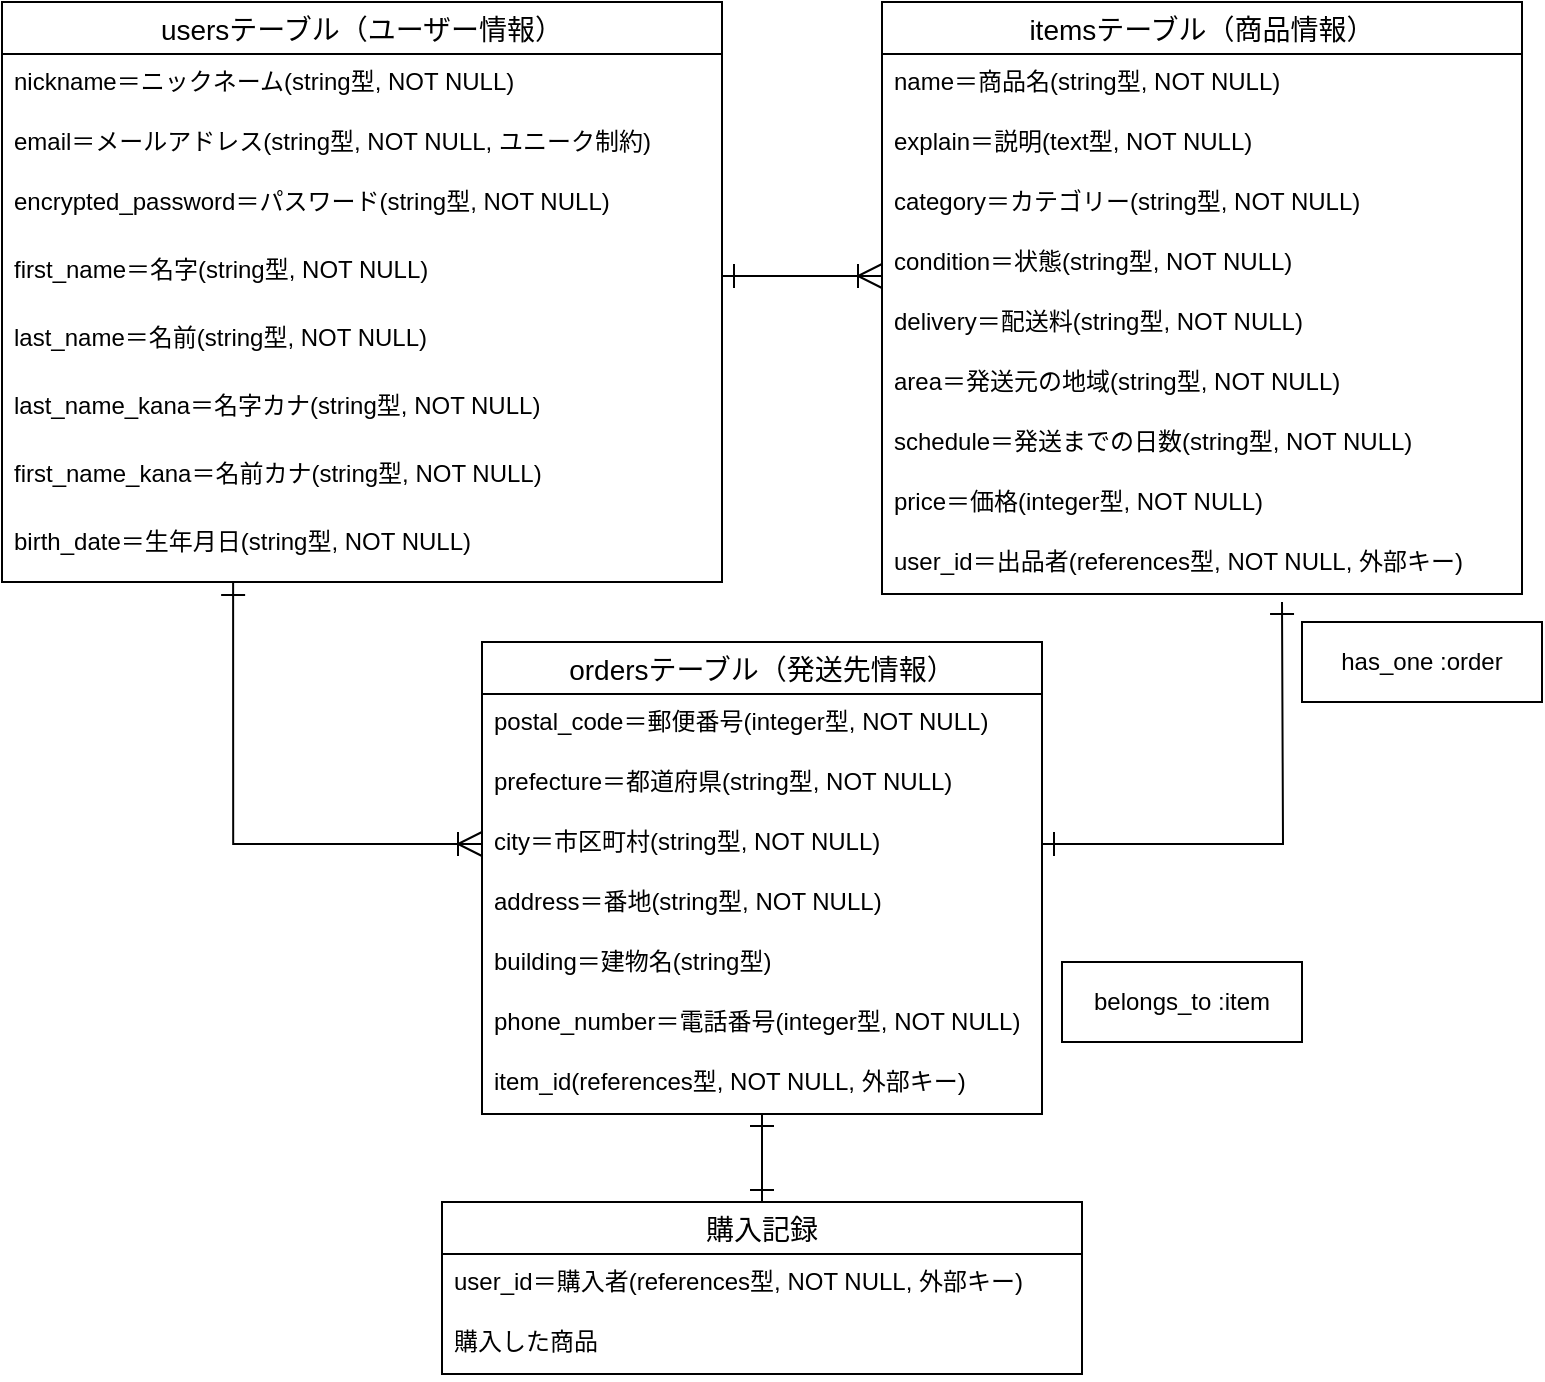 <mxfile>
    <diagram id="NYTF0CLFRld2oyk6LYNt" name="ページ1">
        <mxGraphModel dx="634" dy="566" grid="1" gridSize="10" guides="1" tooltips="1" connect="1" arrows="1" fold="1" page="1" pageScale="1" pageWidth="827" pageHeight="1169" math="0" shadow="0">
            <root>
                <mxCell id="0"/>
                <mxCell id="1" parent="0"/>
                <mxCell id="2" value="usersテーブル（ユーザー情報）" style="swimlane;fontStyle=0;childLayout=stackLayout;horizontal=1;startSize=26;horizontalStack=0;resizeParent=1;resizeParentMax=0;resizeLast=0;collapsible=1;marginBottom=0;align=center;fontSize=14;spacing=2;labelBackgroundColor=none;" vertex="1" parent="1">
                    <mxGeometry x="40" y="40" width="360" height="290" as="geometry">
                        <mxRectangle x="120" y="40" width="130" height="30" as="alternateBounds"/>
                    </mxGeometry>
                </mxCell>
                <mxCell id="3" value="nickname＝ニックネーム(string型, NOT NULL)" style="text;strokeColor=none;fillColor=none;spacingLeft=4;spacingRight=4;overflow=hidden;rotatable=0;points=[[0,0.5],[1,0.5]];portConstraint=eastwest;fontSize=12;" vertex="1" parent="2">
                    <mxGeometry y="26" width="360" height="30" as="geometry"/>
                </mxCell>
                <mxCell id="4" value="email＝メールアドレス(string型, NOT NULL, ユニーク制約)" style="text;strokeColor=none;fillColor=none;spacingLeft=4;spacingRight=4;overflow=hidden;rotatable=0;points=[[0,0.5],[1,0.5]];portConstraint=eastwest;fontSize=12;" vertex="1" parent="2">
                    <mxGeometry y="56" width="360" height="30" as="geometry"/>
                </mxCell>
                <mxCell id="5" value="encrypted_password＝パスワード(string型, NOT NULL)" style="text;strokeColor=none;fillColor=none;spacingLeft=4;spacingRight=4;overflow=hidden;rotatable=0;points=[[0,0.5],[1,0.5]];portConstraint=eastwest;fontSize=12;" vertex="1" parent="2">
                    <mxGeometry y="86" width="360" height="34" as="geometry"/>
                </mxCell>
                <mxCell id="50" value="first_name＝名字(string型, NOT NULL)" style="text;strokeColor=none;fillColor=none;spacingLeft=4;spacingRight=4;overflow=hidden;rotatable=0;points=[[0,0.5],[1,0.5]];portConstraint=eastwest;fontSize=12;" vertex="1" parent="2">
                    <mxGeometry y="120" width="360" height="34" as="geometry"/>
                </mxCell>
                <mxCell id="52" value="last_name＝名前(string型, NOT NULL)" style="text;strokeColor=none;fillColor=none;spacingLeft=4;spacingRight=4;overflow=hidden;rotatable=0;points=[[0,0.5],[1,0.5]];portConstraint=eastwest;fontSize=12;" vertex="1" parent="2">
                    <mxGeometry y="154" width="360" height="34" as="geometry"/>
                </mxCell>
                <mxCell id="33" value="last_name_kana＝名字カナ(string型, NOT NULL)" style="text;strokeColor=none;fillColor=none;spacingLeft=4;spacingRight=4;overflow=hidden;rotatable=0;points=[[0,0.5],[1,0.5]];portConstraint=eastwest;fontSize=12;whiteSpace=wrap;" vertex="1" parent="2">
                    <mxGeometry y="188" width="360" height="34" as="geometry"/>
                </mxCell>
                <mxCell id="51" value="first_name_kana＝名前カナ(string型, NOT NULL)" style="text;strokeColor=none;fillColor=none;spacingLeft=4;spacingRight=4;overflow=hidden;rotatable=0;points=[[0,0.5],[1,0.5]];portConstraint=eastwest;fontSize=12;" vertex="1" parent="2">
                    <mxGeometry y="222" width="360" height="34" as="geometry"/>
                </mxCell>
                <mxCell id="32" value="birth_date＝生年月日(string型, NOT NULL)" style="text;strokeColor=none;fillColor=none;spacingLeft=4;spacingRight=4;overflow=hidden;rotatable=0;points=[[0,0.5],[1,0.5]];portConstraint=eastwest;fontSize=12;" vertex="1" parent="2">
                    <mxGeometry y="256" width="360" height="34" as="geometry"/>
                </mxCell>
                <mxCell id="19" value="itemsテーブル（商品情報）" style="swimlane;fontStyle=0;childLayout=stackLayout;horizontal=1;startSize=26;horizontalStack=0;resizeParent=1;resizeParentMax=0;resizeLast=0;collapsible=1;marginBottom=0;align=center;fontSize=14;" vertex="1" parent="1">
                    <mxGeometry x="480" y="40" width="320" height="296" as="geometry"/>
                </mxCell>
                <mxCell id="21" value="name＝商品名(string型, NOT NULL)" style="text;strokeColor=none;fillColor=none;spacingLeft=4;spacingRight=4;overflow=hidden;rotatable=0;points=[[0,0.5],[1,0.5]];portConstraint=eastwest;fontSize=12;" vertex="1" parent="19">
                    <mxGeometry y="26" width="320" height="30" as="geometry"/>
                </mxCell>
                <mxCell id="22" value="explain＝説明(text型, NOT NULL)" style="text;strokeColor=none;fillColor=none;spacingLeft=4;spacingRight=4;overflow=hidden;rotatable=0;points=[[0,0.5],[1,0.5]];portConstraint=eastwest;fontSize=12;labelBorderColor=none;" vertex="1" parent="19">
                    <mxGeometry y="56" width="320" height="30" as="geometry"/>
                </mxCell>
                <mxCell id="37" value="category＝カテゴリー(string型, NOT NULL)" style="text;strokeColor=none;fillColor=none;spacingLeft=4;spacingRight=4;overflow=hidden;rotatable=0;points=[[0,0.5],[1,0.5]];portConstraint=eastwest;fontSize=12;" vertex="1" parent="19">
                    <mxGeometry y="86" width="320" height="30" as="geometry"/>
                </mxCell>
                <mxCell id="36" value="condition＝状態(string型, NOT NULL)" style="text;strokeColor=none;fillColor=none;spacingLeft=4;spacingRight=4;overflow=hidden;rotatable=0;points=[[0,0.5],[1,0.5]];portConstraint=eastwest;fontSize=12;" vertex="1" parent="19">
                    <mxGeometry y="116" width="320" height="30" as="geometry"/>
                </mxCell>
                <mxCell id="35" value="delivery＝配送料(string型, NOT NULL)" style="text;strokeColor=none;fillColor=none;spacingLeft=4;spacingRight=4;overflow=hidden;rotatable=0;points=[[0,0.5],[1,0.5]];portConstraint=eastwest;fontSize=12;" vertex="1" parent="19">
                    <mxGeometry y="146" width="320" height="30" as="geometry"/>
                </mxCell>
                <mxCell id="38" value="area＝発送元の地域(string型, NOT NULL)" style="text;strokeColor=none;fillColor=none;spacingLeft=4;spacingRight=4;overflow=hidden;rotatable=0;points=[[0,0.5],[1,0.5]];portConstraint=eastwest;fontSize=12;" vertex="1" parent="19">
                    <mxGeometry y="176" width="320" height="30" as="geometry"/>
                </mxCell>
                <mxCell id="40" value="schedule＝発送までの日数(string型, NOT NULL)" style="text;strokeColor=none;fillColor=none;spacingLeft=4;spacingRight=4;overflow=hidden;rotatable=0;points=[[0,0.5],[1,0.5]];portConstraint=eastwest;fontSize=12;" vertex="1" parent="19">
                    <mxGeometry y="206" width="320" height="30" as="geometry"/>
                </mxCell>
                <mxCell id="39" value="price＝価格(integer型, NOT NULL)" style="text;strokeColor=none;fillColor=none;spacingLeft=4;spacingRight=4;overflow=hidden;rotatable=0;points=[[0,0.5],[1,0.5]];portConstraint=eastwest;fontSize=12;" vertex="1" parent="19">
                    <mxGeometry y="236" width="320" height="30" as="geometry"/>
                </mxCell>
                <mxCell id="47" value="user_id＝出品者(references型, NOT NULL, 外部キー)" style="text;strokeColor=none;fillColor=none;spacingLeft=4;spacingRight=4;overflow=hidden;rotatable=0;points=[[0,0.5],[1,0.5]];portConstraint=eastwest;fontSize=12;" vertex="1" parent="19">
                    <mxGeometry y="266" width="320" height="30" as="geometry"/>
                </mxCell>
                <mxCell id="62" style="edgeStyle=orthogonalEdgeStyle;rounded=0;jumpSize=0;html=1;entryX=0.5;entryY=0;entryDx=0;entryDy=0;startArrow=ERone;startFill=0;endArrow=ERone;endFill=0;startSize=10;endSize=10;sourcePerimeterSpacing=0;" edge="1" parent="1" source="23" target="58">
                    <mxGeometry relative="1" as="geometry"/>
                </mxCell>
                <mxCell id="23" value="ordersテーブル（発送先情報）" style="swimlane;fontStyle=0;childLayout=stackLayout;horizontal=1;startSize=26;horizontalStack=0;resizeParent=1;resizeParentMax=0;resizeLast=0;collapsible=1;marginBottom=0;align=center;fontSize=14;" vertex="1" parent="1">
                    <mxGeometry x="280" y="360" width="280" height="236" as="geometry"/>
                </mxCell>
                <mxCell id="25" value="postal_code＝郵便番号(integer型, NOT NULL)" style="text;strokeColor=none;fillColor=none;spacingLeft=4;spacingRight=4;overflow=hidden;rotatable=0;points=[[0,0.5],[1,0.5]];portConstraint=eastwest;fontSize=12;" vertex="1" parent="23">
                    <mxGeometry y="26" width="280" height="30" as="geometry"/>
                </mxCell>
                <mxCell id="26" value="prefecture＝都道府県(string型, NOT NULL)" style="text;strokeColor=none;fillColor=none;spacingLeft=4;spacingRight=4;overflow=hidden;rotatable=0;points=[[0,0.5],[1,0.5]];portConstraint=eastwest;fontSize=12;" vertex="1" parent="23">
                    <mxGeometry y="56" width="280" height="30" as="geometry"/>
                </mxCell>
                <mxCell id="45" value="city＝市区町村(string型, NOT NULL)" style="text;strokeColor=none;fillColor=none;spacingLeft=4;spacingRight=4;overflow=hidden;rotatable=0;points=[[0,0.5],[1,0.5]];portConstraint=eastwest;fontSize=12;" vertex="1" parent="23">
                    <mxGeometry y="86" width="280" height="30" as="geometry"/>
                </mxCell>
                <mxCell id="44" value="address＝番地(string型, NOT NULL)" style="text;strokeColor=none;fillColor=none;spacingLeft=4;spacingRight=4;overflow=hidden;rotatable=0;points=[[0,0.5],[1,0.5]];portConstraint=eastwest;fontSize=12;" vertex="1" parent="23">
                    <mxGeometry y="116" width="280" height="30" as="geometry"/>
                </mxCell>
                <mxCell id="46" value="building＝建物名(string型)" style="text;strokeColor=none;fillColor=none;spacingLeft=4;spacingRight=4;overflow=hidden;rotatable=0;points=[[0,0.5],[1,0.5]];portConstraint=eastwest;fontSize=12;" vertex="1" parent="23">
                    <mxGeometry y="146" width="280" height="30" as="geometry"/>
                </mxCell>
                <mxCell id="43" value="phone_number＝電話番号(integer型, NOT NULL)" style="text;strokeColor=none;fillColor=none;spacingLeft=4;spacingRight=4;overflow=hidden;rotatable=0;points=[[0,0.5],[1,0.5]];portConstraint=eastwest;fontSize=12;" vertex="1" parent="23">
                    <mxGeometry y="176" width="280" height="30" as="geometry"/>
                </mxCell>
                <mxCell id="OBy9S5l76KuZEAGb8SSt-66" value="item_id(references型, NOT NULL, 外部キー)" style="text;strokeColor=none;fillColor=none;spacingLeft=4;spacingRight=4;overflow=hidden;rotatable=0;points=[[0,0.5],[1,0.5]];portConstraint=eastwest;fontSize=12;" vertex="1" parent="23">
                    <mxGeometry y="206" width="280" height="30" as="geometry"/>
                </mxCell>
                <mxCell id="56" style="html=1;exitX=0;exitY=0.5;exitDx=0;exitDy=0;entryX=0.321;entryY=1.015;entryDx=0;entryDy=0;entryPerimeter=0;startArrow=ERoneToMany;startFill=0;endArrow=ERone;endFill=0;startSize=10;endSize=10;jumpSize=0;edgeStyle=orthogonalEdgeStyle;rounded=0;" edge="1" parent="1" source="45" target="32">
                    <mxGeometry relative="1" as="geometry"/>
                </mxCell>
                <mxCell id="57" style="html=1;exitX=1;exitY=0.5;exitDx=0;exitDy=0;startArrow=ERone;startFill=0;endArrow=ERone;endFill=0;startSize=10;endSize=10;jumpSize=0;edgeStyle=orthogonalEdgeStyle;rounded=0;sourcePerimeterSpacing=0;" edge="1" parent="1" source="45">
                    <mxGeometry relative="1" as="geometry">
                        <mxPoint x="770.12" y="456.49" as="sourcePoint"/>
                        <mxPoint x="680" y="340" as="targetPoint"/>
                    </mxGeometry>
                </mxCell>
                <mxCell id="58" value="購入記録" style="swimlane;fontStyle=0;childLayout=stackLayout;horizontal=1;startSize=26;horizontalStack=0;resizeParent=1;resizeParentMax=0;resizeLast=0;collapsible=1;marginBottom=0;align=center;fontSize=14;" vertex="1" parent="1">
                    <mxGeometry x="260" y="640" width="320" height="86" as="geometry"/>
                </mxCell>
                <mxCell id="59" value="user_id＝購入者(references型, NOT NULL, 外部キー)" style="text;strokeColor=none;fillColor=none;spacingLeft=4;spacingRight=4;overflow=hidden;rotatable=0;points=[[0,0.5],[1,0.5]];portConstraint=eastwest;fontSize=12;" vertex="1" parent="58">
                    <mxGeometry y="26" width="320" height="30" as="geometry"/>
                </mxCell>
                <mxCell id="60" value="購入した商品" style="text;strokeColor=none;fillColor=none;spacingLeft=4;spacingRight=4;overflow=hidden;rotatable=0;points=[[0,0.5],[1,0.5]];portConstraint=eastwest;fontSize=12;" vertex="1" parent="58">
                    <mxGeometry y="56" width="320" height="30" as="geometry"/>
                </mxCell>
                <mxCell id="OBy9S5l76KuZEAGb8SSt-62" style="rounded=0;jumpSize=0;html=1;exitX=1;exitY=0.5;exitDx=0;exitDy=0;startArrow=ERone;startFill=0;endArrow=ERoneToMany;endFill=0;sourcePerimeterSpacing=0;endSize=10;startSize=10;" edge="1" parent="1" source="50">
                    <mxGeometry relative="1" as="geometry">
                        <mxPoint x="480" y="177" as="targetPoint"/>
                    </mxGeometry>
                </mxCell>
                <mxCell id="OBy9S5l76KuZEAGb8SSt-63" value="has_one :order" style="whiteSpace=wrap;html=1;align=center;labelBackgroundColor=none;labelBorderColor=none;strokeColor=default;" vertex="1" parent="1">
                    <mxGeometry x="690" y="350" width="120" height="40" as="geometry"/>
                </mxCell>
                <mxCell id="OBy9S5l76KuZEAGb8SSt-65" value="belongs_to :item" style="whiteSpace=wrap;html=1;align=center;labelBackgroundColor=none;labelBorderColor=none;strokeColor=default;" vertex="1" parent="1">
                    <mxGeometry x="570" y="520" width="120" height="40" as="geometry"/>
                </mxCell>
            </root>
        </mxGraphModel>
    </diagram>
</mxfile>